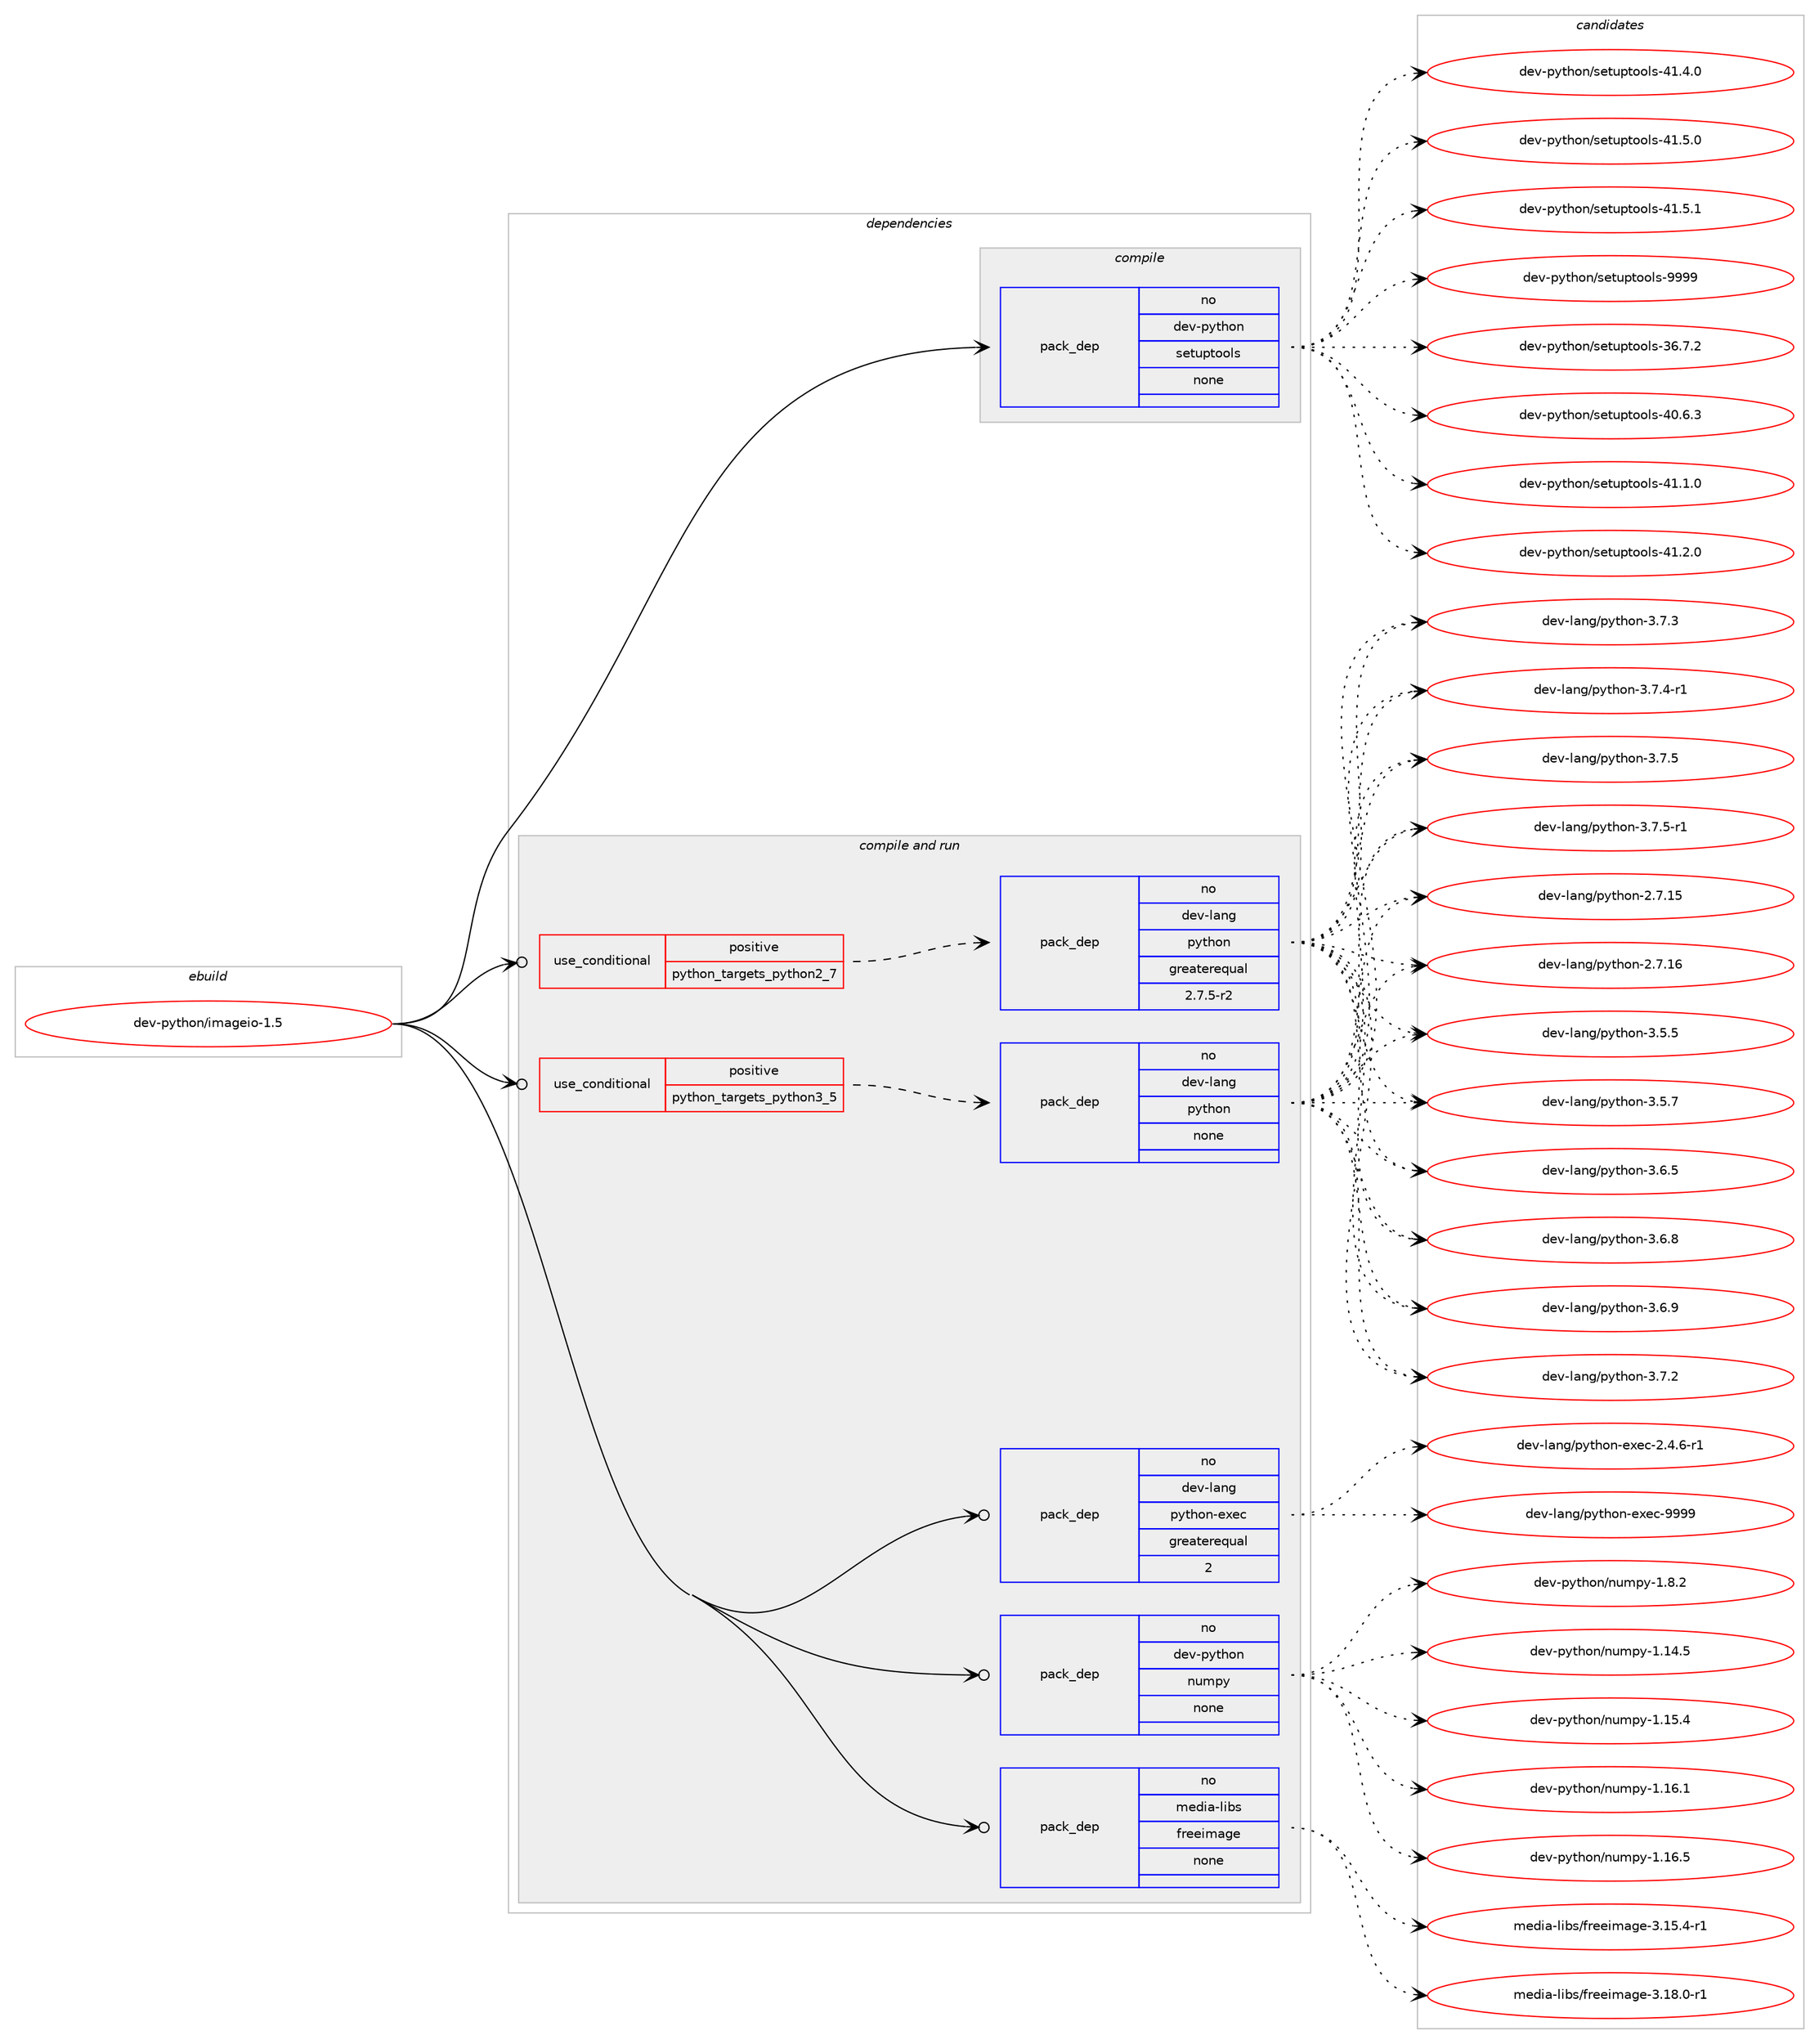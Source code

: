 digraph prolog {

# *************
# Graph options
# *************

newrank=true;
concentrate=true;
compound=true;
graph [rankdir=LR,fontname=Helvetica,fontsize=10,ranksep=1.5];#, ranksep=2.5, nodesep=0.2];
edge  [arrowhead=vee];
node  [fontname=Helvetica,fontsize=10];

# **********
# The ebuild
# **********

subgraph cluster_leftcol {
color=gray;
rank=same;
label=<<i>ebuild</i>>;
id [label="dev-python/imageio-1.5", color=red, width=4, href="../dev-python/imageio-1.5.svg"];
}

# ****************
# The dependencies
# ****************

subgraph cluster_midcol {
color=gray;
label=<<i>dependencies</i>>;
subgraph cluster_compile {
fillcolor="#eeeeee";
style=filled;
label=<<i>compile</i>>;
subgraph pack456651 {
dependency609230 [label=<<TABLE BORDER="0" CELLBORDER="1" CELLSPACING="0" CELLPADDING="4" WIDTH="220"><TR><TD ROWSPAN="6" CELLPADDING="30">pack_dep</TD></TR><TR><TD WIDTH="110">no</TD></TR><TR><TD>dev-python</TD></TR><TR><TD>setuptools</TD></TR><TR><TD>none</TD></TR><TR><TD></TD></TR></TABLE>>, shape=none, color=blue];
}
id:e -> dependency609230:w [weight=20,style="solid",arrowhead="vee"];
}
subgraph cluster_compileandrun {
fillcolor="#eeeeee";
style=filled;
label=<<i>compile and run</i>>;
subgraph cond140780 {
dependency609231 [label=<<TABLE BORDER="0" CELLBORDER="1" CELLSPACING="0" CELLPADDING="4"><TR><TD ROWSPAN="3" CELLPADDING="10">use_conditional</TD></TR><TR><TD>positive</TD></TR><TR><TD>python_targets_python2_7</TD></TR></TABLE>>, shape=none, color=red];
subgraph pack456652 {
dependency609232 [label=<<TABLE BORDER="0" CELLBORDER="1" CELLSPACING="0" CELLPADDING="4" WIDTH="220"><TR><TD ROWSPAN="6" CELLPADDING="30">pack_dep</TD></TR><TR><TD WIDTH="110">no</TD></TR><TR><TD>dev-lang</TD></TR><TR><TD>python</TD></TR><TR><TD>greaterequal</TD></TR><TR><TD>2.7.5-r2</TD></TR></TABLE>>, shape=none, color=blue];
}
dependency609231:e -> dependency609232:w [weight=20,style="dashed",arrowhead="vee"];
}
id:e -> dependency609231:w [weight=20,style="solid",arrowhead="odotvee"];
subgraph cond140781 {
dependency609233 [label=<<TABLE BORDER="0" CELLBORDER="1" CELLSPACING="0" CELLPADDING="4"><TR><TD ROWSPAN="3" CELLPADDING="10">use_conditional</TD></TR><TR><TD>positive</TD></TR><TR><TD>python_targets_python3_5</TD></TR></TABLE>>, shape=none, color=red];
subgraph pack456653 {
dependency609234 [label=<<TABLE BORDER="0" CELLBORDER="1" CELLSPACING="0" CELLPADDING="4" WIDTH="220"><TR><TD ROWSPAN="6" CELLPADDING="30">pack_dep</TD></TR><TR><TD WIDTH="110">no</TD></TR><TR><TD>dev-lang</TD></TR><TR><TD>python</TD></TR><TR><TD>none</TD></TR><TR><TD></TD></TR></TABLE>>, shape=none, color=blue];
}
dependency609233:e -> dependency609234:w [weight=20,style="dashed",arrowhead="vee"];
}
id:e -> dependency609233:w [weight=20,style="solid",arrowhead="odotvee"];
subgraph pack456654 {
dependency609235 [label=<<TABLE BORDER="0" CELLBORDER="1" CELLSPACING="0" CELLPADDING="4" WIDTH="220"><TR><TD ROWSPAN="6" CELLPADDING="30">pack_dep</TD></TR><TR><TD WIDTH="110">no</TD></TR><TR><TD>dev-lang</TD></TR><TR><TD>python-exec</TD></TR><TR><TD>greaterequal</TD></TR><TR><TD>2</TD></TR></TABLE>>, shape=none, color=blue];
}
id:e -> dependency609235:w [weight=20,style="solid",arrowhead="odotvee"];
subgraph pack456655 {
dependency609236 [label=<<TABLE BORDER="0" CELLBORDER="1" CELLSPACING="0" CELLPADDING="4" WIDTH="220"><TR><TD ROWSPAN="6" CELLPADDING="30">pack_dep</TD></TR><TR><TD WIDTH="110">no</TD></TR><TR><TD>dev-python</TD></TR><TR><TD>numpy</TD></TR><TR><TD>none</TD></TR><TR><TD></TD></TR></TABLE>>, shape=none, color=blue];
}
id:e -> dependency609236:w [weight=20,style="solid",arrowhead="odotvee"];
subgraph pack456656 {
dependency609237 [label=<<TABLE BORDER="0" CELLBORDER="1" CELLSPACING="0" CELLPADDING="4" WIDTH="220"><TR><TD ROWSPAN="6" CELLPADDING="30">pack_dep</TD></TR><TR><TD WIDTH="110">no</TD></TR><TR><TD>media-libs</TD></TR><TR><TD>freeimage</TD></TR><TR><TD>none</TD></TR><TR><TD></TD></TR></TABLE>>, shape=none, color=blue];
}
id:e -> dependency609237:w [weight=20,style="solid",arrowhead="odotvee"];
}
subgraph cluster_run {
fillcolor="#eeeeee";
style=filled;
label=<<i>run</i>>;
}
}

# **************
# The candidates
# **************

subgraph cluster_choices {
rank=same;
color=gray;
label=<<i>candidates</i>>;

subgraph choice456651 {
color=black;
nodesep=1;
choice100101118451121211161041111104711510111611711211611111110811545515446554650 [label="dev-python/setuptools-36.7.2", color=red, width=4,href="../dev-python/setuptools-36.7.2.svg"];
choice100101118451121211161041111104711510111611711211611111110811545524846544651 [label="dev-python/setuptools-40.6.3", color=red, width=4,href="../dev-python/setuptools-40.6.3.svg"];
choice100101118451121211161041111104711510111611711211611111110811545524946494648 [label="dev-python/setuptools-41.1.0", color=red, width=4,href="../dev-python/setuptools-41.1.0.svg"];
choice100101118451121211161041111104711510111611711211611111110811545524946504648 [label="dev-python/setuptools-41.2.0", color=red, width=4,href="../dev-python/setuptools-41.2.0.svg"];
choice100101118451121211161041111104711510111611711211611111110811545524946524648 [label="dev-python/setuptools-41.4.0", color=red, width=4,href="../dev-python/setuptools-41.4.0.svg"];
choice100101118451121211161041111104711510111611711211611111110811545524946534648 [label="dev-python/setuptools-41.5.0", color=red, width=4,href="../dev-python/setuptools-41.5.0.svg"];
choice100101118451121211161041111104711510111611711211611111110811545524946534649 [label="dev-python/setuptools-41.5.1", color=red, width=4,href="../dev-python/setuptools-41.5.1.svg"];
choice10010111845112121116104111110471151011161171121161111111081154557575757 [label="dev-python/setuptools-9999", color=red, width=4,href="../dev-python/setuptools-9999.svg"];
dependency609230:e -> choice100101118451121211161041111104711510111611711211611111110811545515446554650:w [style=dotted,weight="100"];
dependency609230:e -> choice100101118451121211161041111104711510111611711211611111110811545524846544651:w [style=dotted,weight="100"];
dependency609230:e -> choice100101118451121211161041111104711510111611711211611111110811545524946494648:w [style=dotted,weight="100"];
dependency609230:e -> choice100101118451121211161041111104711510111611711211611111110811545524946504648:w [style=dotted,weight="100"];
dependency609230:e -> choice100101118451121211161041111104711510111611711211611111110811545524946524648:w [style=dotted,weight="100"];
dependency609230:e -> choice100101118451121211161041111104711510111611711211611111110811545524946534648:w [style=dotted,weight="100"];
dependency609230:e -> choice100101118451121211161041111104711510111611711211611111110811545524946534649:w [style=dotted,weight="100"];
dependency609230:e -> choice10010111845112121116104111110471151011161171121161111111081154557575757:w [style=dotted,weight="100"];
}
subgraph choice456652 {
color=black;
nodesep=1;
choice10010111845108971101034711212111610411111045504655464953 [label="dev-lang/python-2.7.15", color=red, width=4,href="../dev-lang/python-2.7.15.svg"];
choice10010111845108971101034711212111610411111045504655464954 [label="dev-lang/python-2.7.16", color=red, width=4,href="../dev-lang/python-2.7.16.svg"];
choice100101118451089711010347112121116104111110455146534653 [label="dev-lang/python-3.5.5", color=red, width=4,href="../dev-lang/python-3.5.5.svg"];
choice100101118451089711010347112121116104111110455146534655 [label="dev-lang/python-3.5.7", color=red, width=4,href="../dev-lang/python-3.5.7.svg"];
choice100101118451089711010347112121116104111110455146544653 [label="dev-lang/python-3.6.5", color=red, width=4,href="../dev-lang/python-3.6.5.svg"];
choice100101118451089711010347112121116104111110455146544656 [label="dev-lang/python-3.6.8", color=red, width=4,href="../dev-lang/python-3.6.8.svg"];
choice100101118451089711010347112121116104111110455146544657 [label="dev-lang/python-3.6.9", color=red, width=4,href="../dev-lang/python-3.6.9.svg"];
choice100101118451089711010347112121116104111110455146554650 [label="dev-lang/python-3.7.2", color=red, width=4,href="../dev-lang/python-3.7.2.svg"];
choice100101118451089711010347112121116104111110455146554651 [label="dev-lang/python-3.7.3", color=red, width=4,href="../dev-lang/python-3.7.3.svg"];
choice1001011184510897110103471121211161041111104551465546524511449 [label="dev-lang/python-3.7.4-r1", color=red, width=4,href="../dev-lang/python-3.7.4-r1.svg"];
choice100101118451089711010347112121116104111110455146554653 [label="dev-lang/python-3.7.5", color=red, width=4,href="../dev-lang/python-3.7.5.svg"];
choice1001011184510897110103471121211161041111104551465546534511449 [label="dev-lang/python-3.7.5-r1", color=red, width=4,href="../dev-lang/python-3.7.5-r1.svg"];
dependency609232:e -> choice10010111845108971101034711212111610411111045504655464953:w [style=dotted,weight="100"];
dependency609232:e -> choice10010111845108971101034711212111610411111045504655464954:w [style=dotted,weight="100"];
dependency609232:e -> choice100101118451089711010347112121116104111110455146534653:w [style=dotted,weight="100"];
dependency609232:e -> choice100101118451089711010347112121116104111110455146534655:w [style=dotted,weight="100"];
dependency609232:e -> choice100101118451089711010347112121116104111110455146544653:w [style=dotted,weight="100"];
dependency609232:e -> choice100101118451089711010347112121116104111110455146544656:w [style=dotted,weight="100"];
dependency609232:e -> choice100101118451089711010347112121116104111110455146544657:w [style=dotted,weight="100"];
dependency609232:e -> choice100101118451089711010347112121116104111110455146554650:w [style=dotted,weight="100"];
dependency609232:e -> choice100101118451089711010347112121116104111110455146554651:w [style=dotted,weight="100"];
dependency609232:e -> choice1001011184510897110103471121211161041111104551465546524511449:w [style=dotted,weight="100"];
dependency609232:e -> choice100101118451089711010347112121116104111110455146554653:w [style=dotted,weight="100"];
dependency609232:e -> choice1001011184510897110103471121211161041111104551465546534511449:w [style=dotted,weight="100"];
}
subgraph choice456653 {
color=black;
nodesep=1;
choice10010111845108971101034711212111610411111045504655464953 [label="dev-lang/python-2.7.15", color=red, width=4,href="../dev-lang/python-2.7.15.svg"];
choice10010111845108971101034711212111610411111045504655464954 [label="dev-lang/python-2.7.16", color=red, width=4,href="../dev-lang/python-2.7.16.svg"];
choice100101118451089711010347112121116104111110455146534653 [label="dev-lang/python-3.5.5", color=red, width=4,href="../dev-lang/python-3.5.5.svg"];
choice100101118451089711010347112121116104111110455146534655 [label="dev-lang/python-3.5.7", color=red, width=4,href="../dev-lang/python-3.5.7.svg"];
choice100101118451089711010347112121116104111110455146544653 [label="dev-lang/python-3.6.5", color=red, width=4,href="../dev-lang/python-3.6.5.svg"];
choice100101118451089711010347112121116104111110455146544656 [label="dev-lang/python-3.6.8", color=red, width=4,href="../dev-lang/python-3.6.8.svg"];
choice100101118451089711010347112121116104111110455146544657 [label="dev-lang/python-3.6.9", color=red, width=4,href="../dev-lang/python-3.6.9.svg"];
choice100101118451089711010347112121116104111110455146554650 [label="dev-lang/python-3.7.2", color=red, width=4,href="../dev-lang/python-3.7.2.svg"];
choice100101118451089711010347112121116104111110455146554651 [label="dev-lang/python-3.7.3", color=red, width=4,href="../dev-lang/python-3.7.3.svg"];
choice1001011184510897110103471121211161041111104551465546524511449 [label="dev-lang/python-3.7.4-r1", color=red, width=4,href="../dev-lang/python-3.7.4-r1.svg"];
choice100101118451089711010347112121116104111110455146554653 [label="dev-lang/python-3.7.5", color=red, width=4,href="../dev-lang/python-3.7.5.svg"];
choice1001011184510897110103471121211161041111104551465546534511449 [label="dev-lang/python-3.7.5-r1", color=red, width=4,href="../dev-lang/python-3.7.5-r1.svg"];
dependency609234:e -> choice10010111845108971101034711212111610411111045504655464953:w [style=dotted,weight="100"];
dependency609234:e -> choice10010111845108971101034711212111610411111045504655464954:w [style=dotted,weight="100"];
dependency609234:e -> choice100101118451089711010347112121116104111110455146534653:w [style=dotted,weight="100"];
dependency609234:e -> choice100101118451089711010347112121116104111110455146534655:w [style=dotted,weight="100"];
dependency609234:e -> choice100101118451089711010347112121116104111110455146544653:w [style=dotted,weight="100"];
dependency609234:e -> choice100101118451089711010347112121116104111110455146544656:w [style=dotted,weight="100"];
dependency609234:e -> choice100101118451089711010347112121116104111110455146544657:w [style=dotted,weight="100"];
dependency609234:e -> choice100101118451089711010347112121116104111110455146554650:w [style=dotted,weight="100"];
dependency609234:e -> choice100101118451089711010347112121116104111110455146554651:w [style=dotted,weight="100"];
dependency609234:e -> choice1001011184510897110103471121211161041111104551465546524511449:w [style=dotted,weight="100"];
dependency609234:e -> choice100101118451089711010347112121116104111110455146554653:w [style=dotted,weight="100"];
dependency609234:e -> choice1001011184510897110103471121211161041111104551465546534511449:w [style=dotted,weight="100"];
}
subgraph choice456654 {
color=black;
nodesep=1;
choice10010111845108971101034711212111610411111045101120101994550465246544511449 [label="dev-lang/python-exec-2.4.6-r1", color=red, width=4,href="../dev-lang/python-exec-2.4.6-r1.svg"];
choice10010111845108971101034711212111610411111045101120101994557575757 [label="dev-lang/python-exec-9999", color=red, width=4,href="../dev-lang/python-exec-9999.svg"];
dependency609235:e -> choice10010111845108971101034711212111610411111045101120101994550465246544511449:w [style=dotted,weight="100"];
dependency609235:e -> choice10010111845108971101034711212111610411111045101120101994557575757:w [style=dotted,weight="100"];
}
subgraph choice456655 {
color=black;
nodesep=1;
choice100101118451121211161041111104711011710911212145494649524653 [label="dev-python/numpy-1.14.5", color=red, width=4,href="../dev-python/numpy-1.14.5.svg"];
choice100101118451121211161041111104711011710911212145494649534652 [label="dev-python/numpy-1.15.4", color=red, width=4,href="../dev-python/numpy-1.15.4.svg"];
choice100101118451121211161041111104711011710911212145494649544649 [label="dev-python/numpy-1.16.1", color=red, width=4,href="../dev-python/numpy-1.16.1.svg"];
choice100101118451121211161041111104711011710911212145494649544653 [label="dev-python/numpy-1.16.5", color=red, width=4,href="../dev-python/numpy-1.16.5.svg"];
choice1001011184511212111610411111047110117109112121454946564650 [label="dev-python/numpy-1.8.2", color=red, width=4,href="../dev-python/numpy-1.8.2.svg"];
dependency609236:e -> choice100101118451121211161041111104711011710911212145494649524653:w [style=dotted,weight="100"];
dependency609236:e -> choice100101118451121211161041111104711011710911212145494649534652:w [style=dotted,weight="100"];
dependency609236:e -> choice100101118451121211161041111104711011710911212145494649544649:w [style=dotted,weight="100"];
dependency609236:e -> choice100101118451121211161041111104711011710911212145494649544653:w [style=dotted,weight="100"];
dependency609236:e -> choice1001011184511212111610411111047110117109112121454946564650:w [style=dotted,weight="100"];
}
subgraph choice456656 {
color=black;
nodesep=1;
choice1091011001059745108105981154710211410110110510997103101455146495346524511449 [label="media-libs/freeimage-3.15.4-r1", color=red, width=4,href="../media-libs/freeimage-3.15.4-r1.svg"];
choice1091011001059745108105981154710211410110110510997103101455146495646484511449 [label="media-libs/freeimage-3.18.0-r1", color=red, width=4,href="../media-libs/freeimage-3.18.0-r1.svg"];
dependency609237:e -> choice1091011001059745108105981154710211410110110510997103101455146495346524511449:w [style=dotted,weight="100"];
dependency609237:e -> choice1091011001059745108105981154710211410110110510997103101455146495646484511449:w [style=dotted,weight="100"];
}
}

}
